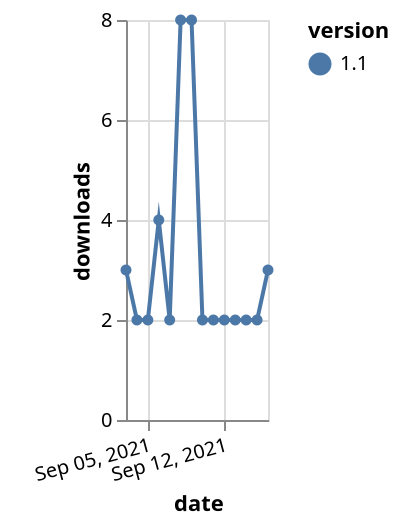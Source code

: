 {"$schema": "https://vega.github.io/schema/vega-lite/v5.json", "description": "A simple bar chart with embedded data.", "data": {"values": [{"date": "2021-09-03", "total": 3747, "delta": 3, "version": "1.1"}, {"date": "2021-09-04", "total": 3749, "delta": 2, "version": "1.1"}, {"date": "2021-09-05", "total": 3751, "delta": 2, "version": "1.1"}, {"date": "2021-09-06", "total": 3755, "delta": 4, "version": "1.1"}, {"date": "2021-09-07", "total": 3757, "delta": 2, "version": "1.1"}, {"date": "2021-09-08", "total": 3765, "delta": 8, "version": "1.1"}, {"date": "2021-09-09", "total": 3773, "delta": 8, "version": "1.1"}, {"date": "2021-09-10", "total": 3775, "delta": 2, "version": "1.1"}, {"date": "2021-09-11", "total": 3777, "delta": 2, "version": "1.1"}, {"date": "2021-09-12", "total": 3779, "delta": 2, "version": "1.1"}, {"date": "2021-09-13", "total": 3781, "delta": 2, "version": "1.1"}, {"date": "2021-09-14", "total": 3783, "delta": 2, "version": "1.1"}, {"date": "2021-09-15", "total": 3785, "delta": 2, "version": "1.1"}, {"date": "2021-09-16", "total": 3788, "delta": 3, "version": "1.1"}]}, "width": "container", "mark": {"type": "line", "point": {"filled": true}}, "encoding": {"x": {"field": "date", "type": "temporal", "timeUnit": "yearmonthdate", "title": "date", "axis": {"labelAngle": -15}}, "y": {"field": "delta", "type": "quantitative", "title": "downloads"}, "color": {"field": "version", "type": "nominal"}, "tooltip": {"field": "delta"}}}